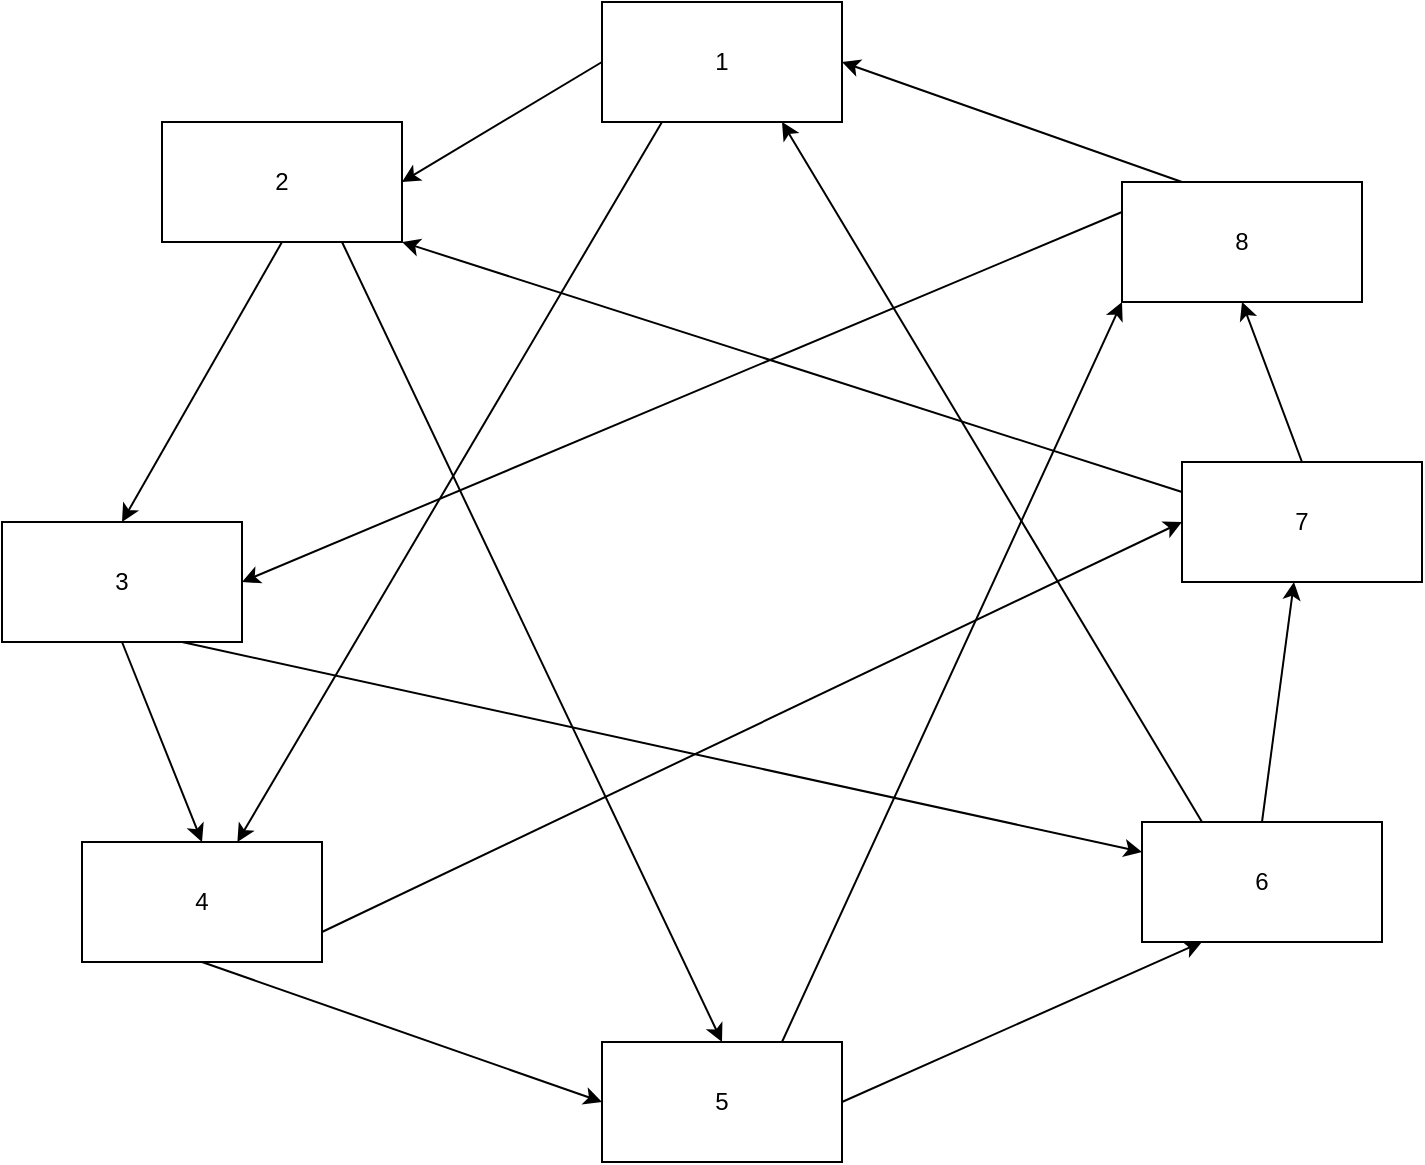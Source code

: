 <mxfile version="15.0.3" type="github">
  <diagram id="_NbG4w_K0xuAOrg6qDRn" name="Page-1">
    <mxGraphModel dx="1240" dy="643" grid="1" gridSize="10" guides="1" tooltips="1" connect="1" arrows="1" fold="1" page="1" pageScale="1" pageWidth="850" pageHeight="1100" math="0" shadow="0">
      <root>
        <mxCell id="0" />
        <mxCell id="1" parent="0" />
        <mxCell id="ObpPYNxJstlUsYkuxTiX-55" style="edgeStyle=none;rounded=0;orthogonalLoop=1;jettySize=auto;html=1;exitX=0;exitY=0.5;exitDx=0;exitDy=0;entryX=1;entryY=0.5;entryDx=0;entryDy=0;" edge="1" parent="1" source="ObpPYNxJstlUsYkuxTiX-1" target="ObpPYNxJstlUsYkuxTiX-2">
          <mxGeometry relative="1" as="geometry" />
        </mxCell>
        <mxCell id="ObpPYNxJstlUsYkuxTiX-65" style="edgeStyle=none;rounded=0;orthogonalLoop=1;jettySize=auto;html=1;exitX=0.25;exitY=1;exitDx=0;exitDy=0;" edge="1" parent="1" source="ObpPYNxJstlUsYkuxTiX-1" target="ObpPYNxJstlUsYkuxTiX-4">
          <mxGeometry relative="1" as="geometry" />
        </mxCell>
        <mxCell id="ObpPYNxJstlUsYkuxTiX-1" value="1" style="rounded=0;whiteSpace=wrap;html=1;" vertex="1" parent="1">
          <mxGeometry x="380" y="70" width="120" height="60" as="geometry" />
        </mxCell>
        <mxCell id="ObpPYNxJstlUsYkuxTiX-56" style="edgeStyle=none;rounded=0;orthogonalLoop=1;jettySize=auto;html=1;exitX=0.5;exitY=1;exitDx=0;exitDy=0;entryX=0.5;entryY=0;entryDx=0;entryDy=0;" edge="1" parent="1" source="ObpPYNxJstlUsYkuxTiX-2" target="ObpPYNxJstlUsYkuxTiX-3">
          <mxGeometry relative="1" as="geometry" />
        </mxCell>
        <mxCell id="ObpPYNxJstlUsYkuxTiX-66" style="edgeStyle=none;rounded=0;orthogonalLoop=1;jettySize=auto;html=1;exitX=0.75;exitY=1;exitDx=0;exitDy=0;entryX=0.5;entryY=0;entryDx=0;entryDy=0;" edge="1" parent="1" source="ObpPYNxJstlUsYkuxTiX-2" target="ObpPYNxJstlUsYkuxTiX-8">
          <mxGeometry relative="1" as="geometry" />
        </mxCell>
        <mxCell id="ObpPYNxJstlUsYkuxTiX-2" value="2" style="rounded=0;whiteSpace=wrap;html=1;" vertex="1" parent="1">
          <mxGeometry x="160" y="130" width="120" height="60" as="geometry" />
        </mxCell>
        <mxCell id="ObpPYNxJstlUsYkuxTiX-57" style="edgeStyle=none;rounded=0;orthogonalLoop=1;jettySize=auto;html=1;exitX=0.5;exitY=1;exitDx=0;exitDy=0;entryX=0.5;entryY=0;entryDx=0;entryDy=0;" edge="1" parent="1" source="ObpPYNxJstlUsYkuxTiX-3" target="ObpPYNxJstlUsYkuxTiX-4">
          <mxGeometry relative="1" as="geometry" />
        </mxCell>
        <mxCell id="ObpPYNxJstlUsYkuxTiX-67" style="edgeStyle=none;rounded=0;orthogonalLoop=1;jettySize=auto;html=1;exitX=0.75;exitY=1;exitDx=0;exitDy=0;entryX=0;entryY=0.25;entryDx=0;entryDy=0;" edge="1" parent="1" source="ObpPYNxJstlUsYkuxTiX-3" target="ObpPYNxJstlUsYkuxTiX-5">
          <mxGeometry relative="1" as="geometry" />
        </mxCell>
        <mxCell id="ObpPYNxJstlUsYkuxTiX-3" value="3" style="rounded=0;whiteSpace=wrap;html=1;" vertex="1" parent="1">
          <mxGeometry x="80" y="330" width="120" height="60" as="geometry" />
        </mxCell>
        <mxCell id="ObpPYNxJstlUsYkuxTiX-58" style="edgeStyle=none;rounded=0;orthogonalLoop=1;jettySize=auto;html=1;exitX=0.5;exitY=1;exitDx=0;exitDy=0;entryX=0;entryY=0.5;entryDx=0;entryDy=0;" edge="1" parent="1" source="ObpPYNxJstlUsYkuxTiX-4" target="ObpPYNxJstlUsYkuxTiX-8">
          <mxGeometry relative="1" as="geometry" />
        </mxCell>
        <mxCell id="ObpPYNxJstlUsYkuxTiX-68" style="edgeStyle=none;rounded=0;orthogonalLoop=1;jettySize=auto;html=1;exitX=1;exitY=0.75;exitDx=0;exitDy=0;entryX=0;entryY=0.5;entryDx=0;entryDy=0;" edge="1" parent="1" source="ObpPYNxJstlUsYkuxTiX-4" target="ObpPYNxJstlUsYkuxTiX-6">
          <mxGeometry relative="1" as="geometry" />
        </mxCell>
        <mxCell id="ObpPYNxJstlUsYkuxTiX-4" value="4" style="rounded=0;whiteSpace=wrap;html=1;" vertex="1" parent="1">
          <mxGeometry x="120" y="490" width="120" height="60" as="geometry" />
        </mxCell>
        <mxCell id="ObpPYNxJstlUsYkuxTiX-60" style="edgeStyle=none;rounded=0;orthogonalLoop=1;jettySize=auto;html=1;exitX=0.5;exitY=0;exitDx=0;exitDy=0;" edge="1" parent="1" source="ObpPYNxJstlUsYkuxTiX-5" target="ObpPYNxJstlUsYkuxTiX-6">
          <mxGeometry relative="1" as="geometry" />
        </mxCell>
        <mxCell id="ObpPYNxJstlUsYkuxTiX-70" style="edgeStyle=none;rounded=0;orthogonalLoop=1;jettySize=auto;html=1;exitX=0.25;exitY=0;exitDx=0;exitDy=0;entryX=0.75;entryY=1;entryDx=0;entryDy=0;" edge="1" parent="1" source="ObpPYNxJstlUsYkuxTiX-5" target="ObpPYNxJstlUsYkuxTiX-1">
          <mxGeometry relative="1" as="geometry" />
        </mxCell>
        <mxCell id="ObpPYNxJstlUsYkuxTiX-5" value="6" style="rounded=0;whiteSpace=wrap;html=1;" vertex="1" parent="1">
          <mxGeometry x="650" y="480" width="120" height="60" as="geometry" />
        </mxCell>
        <mxCell id="ObpPYNxJstlUsYkuxTiX-61" style="edgeStyle=none;rounded=0;orthogonalLoop=1;jettySize=auto;html=1;exitX=0.5;exitY=0;exitDx=0;exitDy=0;entryX=0.5;entryY=1;entryDx=0;entryDy=0;" edge="1" parent="1" source="ObpPYNxJstlUsYkuxTiX-6" target="ObpPYNxJstlUsYkuxTiX-7">
          <mxGeometry relative="1" as="geometry" />
        </mxCell>
        <mxCell id="ObpPYNxJstlUsYkuxTiX-71" style="edgeStyle=none;rounded=0;orthogonalLoop=1;jettySize=auto;html=1;exitX=0;exitY=0.25;exitDx=0;exitDy=0;entryX=1;entryY=1;entryDx=0;entryDy=0;" edge="1" parent="1" source="ObpPYNxJstlUsYkuxTiX-6" target="ObpPYNxJstlUsYkuxTiX-2">
          <mxGeometry relative="1" as="geometry" />
        </mxCell>
        <mxCell id="ObpPYNxJstlUsYkuxTiX-6" value="7" style="rounded=0;whiteSpace=wrap;html=1;" vertex="1" parent="1">
          <mxGeometry x="670" y="300" width="120" height="60" as="geometry" />
        </mxCell>
        <mxCell id="ObpPYNxJstlUsYkuxTiX-62" style="edgeStyle=none;rounded=0;orthogonalLoop=1;jettySize=auto;html=1;exitX=0.25;exitY=0;exitDx=0;exitDy=0;entryX=1;entryY=0.5;entryDx=0;entryDy=0;" edge="1" parent="1" source="ObpPYNxJstlUsYkuxTiX-7" target="ObpPYNxJstlUsYkuxTiX-1">
          <mxGeometry relative="1" as="geometry" />
        </mxCell>
        <mxCell id="ObpPYNxJstlUsYkuxTiX-72" style="edgeStyle=none;rounded=0;orthogonalLoop=1;jettySize=auto;html=1;exitX=0;exitY=0.25;exitDx=0;exitDy=0;entryX=1;entryY=0.5;entryDx=0;entryDy=0;" edge="1" parent="1" source="ObpPYNxJstlUsYkuxTiX-7" target="ObpPYNxJstlUsYkuxTiX-3">
          <mxGeometry relative="1" as="geometry" />
        </mxCell>
        <mxCell id="ObpPYNxJstlUsYkuxTiX-7" value="8" style="rounded=0;whiteSpace=wrap;html=1;" vertex="1" parent="1">
          <mxGeometry x="640" y="160" width="120" height="60" as="geometry" />
        </mxCell>
        <mxCell id="ObpPYNxJstlUsYkuxTiX-59" style="edgeStyle=none;rounded=0;orthogonalLoop=1;jettySize=auto;html=1;exitX=1;exitY=0.5;exitDx=0;exitDy=0;entryX=0.25;entryY=1;entryDx=0;entryDy=0;" edge="1" parent="1" source="ObpPYNxJstlUsYkuxTiX-8" target="ObpPYNxJstlUsYkuxTiX-5">
          <mxGeometry relative="1" as="geometry" />
        </mxCell>
        <mxCell id="ObpPYNxJstlUsYkuxTiX-69" style="edgeStyle=none;rounded=0;orthogonalLoop=1;jettySize=auto;html=1;exitX=0.75;exitY=0;exitDx=0;exitDy=0;entryX=0;entryY=1;entryDx=0;entryDy=0;" edge="1" parent="1" source="ObpPYNxJstlUsYkuxTiX-8" target="ObpPYNxJstlUsYkuxTiX-7">
          <mxGeometry relative="1" as="geometry" />
        </mxCell>
        <mxCell id="ObpPYNxJstlUsYkuxTiX-8" value="5" style="rounded=0;whiteSpace=wrap;html=1;" vertex="1" parent="1">
          <mxGeometry x="380" y="590" width="120" height="60" as="geometry" />
        </mxCell>
      </root>
    </mxGraphModel>
  </diagram>
</mxfile>
